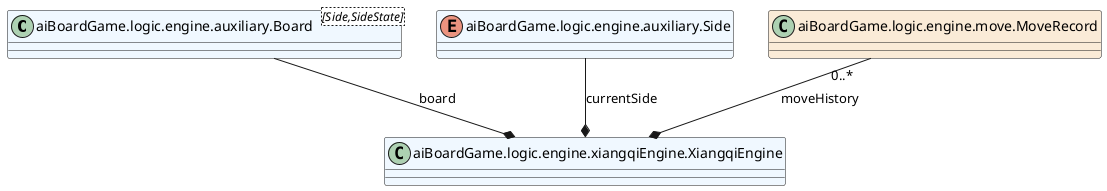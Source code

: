 @startuml classes_engine
set namespaceSeparator none
class "aiBoardGame.logic.engine.auxiliary.Board" as aiBoardGame.logic.engine.auxiliary.Board<[Side,SideState]> #aliceblue {
}
enum "aiBoardGame.logic.engine.auxiliary.Side" as aiBoardGame.logic.engine.auxiliary.Side #aliceblue {
}
class "aiBoardGame.logic.engine.xiangqiEngine.XiangqiEngine" as aiBoardGame.logic.engine.xiangqiEngine.XiangqiEngine #aliceblue {
}
class "aiBoardGame.logic.engine.move.MoveRecord" as aiBoardGame.logic.engine.move.MoveRecord #antiquewhite {
}
aiBoardGame.logic.engine.auxiliary.Board --* aiBoardGame.logic.engine.xiangqiEngine.XiangqiEngine : board
aiBoardGame.logic.engine.auxiliary.Side --* aiBoardGame.logic.engine.xiangqiEngine.XiangqiEngine : currentSide
aiBoardGame.logic.engine.move.MoveRecord "0..*" --* aiBoardGame.logic.engine.xiangqiEngine.XiangqiEngine : moveHistory
@enduml
